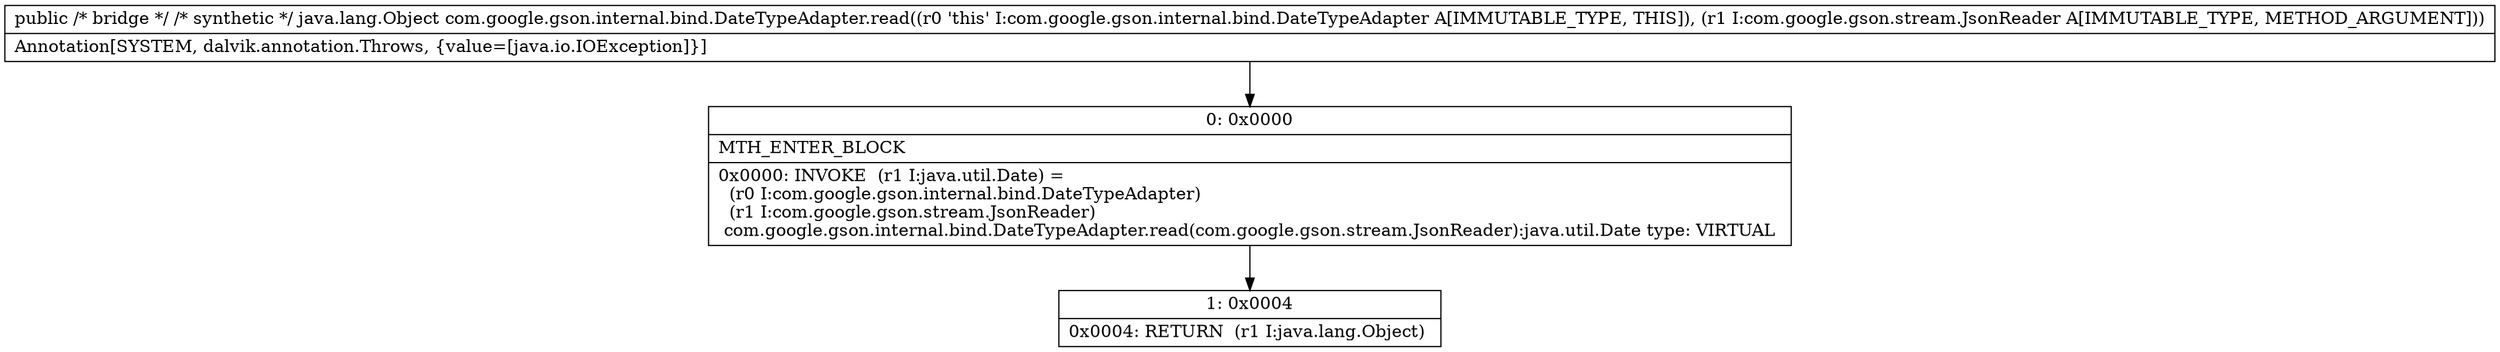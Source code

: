 digraph "CFG forcom.google.gson.internal.bind.DateTypeAdapter.read(Lcom\/google\/gson\/stream\/JsonReader;)Ljava\/lang\/Object;" {
Node_0 [shape=record,label="{0\:\ 0x0000|MTH_ENTER_BLOCK\l|0x0000: INVOKE  (r1 I:java.util.Date) = \l  (r0 I:com.google.gson.internal.bind.DateTypeAdapter)\l  (r1 I:com.google.gson.stream.JsonReader)\l com.google.gson.internal.bind.DateTypeAdapter.read(com.google.gson.stream.JsonReader):java.util.Date type: VIRTUAL \l}"];
Node_1 [shape=record,label="{1\:\ 0x0004|0x0004: RETURN  (r1 I:java.lang.Object) \l}"];
MethodNode[shape=record,label="{public \/* bridge *\/ \/* synthetic *\/ java.lang.Object com.google.gson.internal.bind.DateTypeAdapter.read((r0 'this' I:com.google.gson.internal.bind.DateTypeAdapter A[IMMUTABLE_TYPE, THIS]), (r1 I:com.google.gson.stream.JsonReader A[IMMUTABLE_TYPE, METHOD_ARGUMENT]))  | Annotation[SYSTEM, dalvik.annotation.Throws, \{value=[java.io.IOException]\}]\l}"];
MethodNode -> Node_0;
Node_0 -> Node_1;
}

